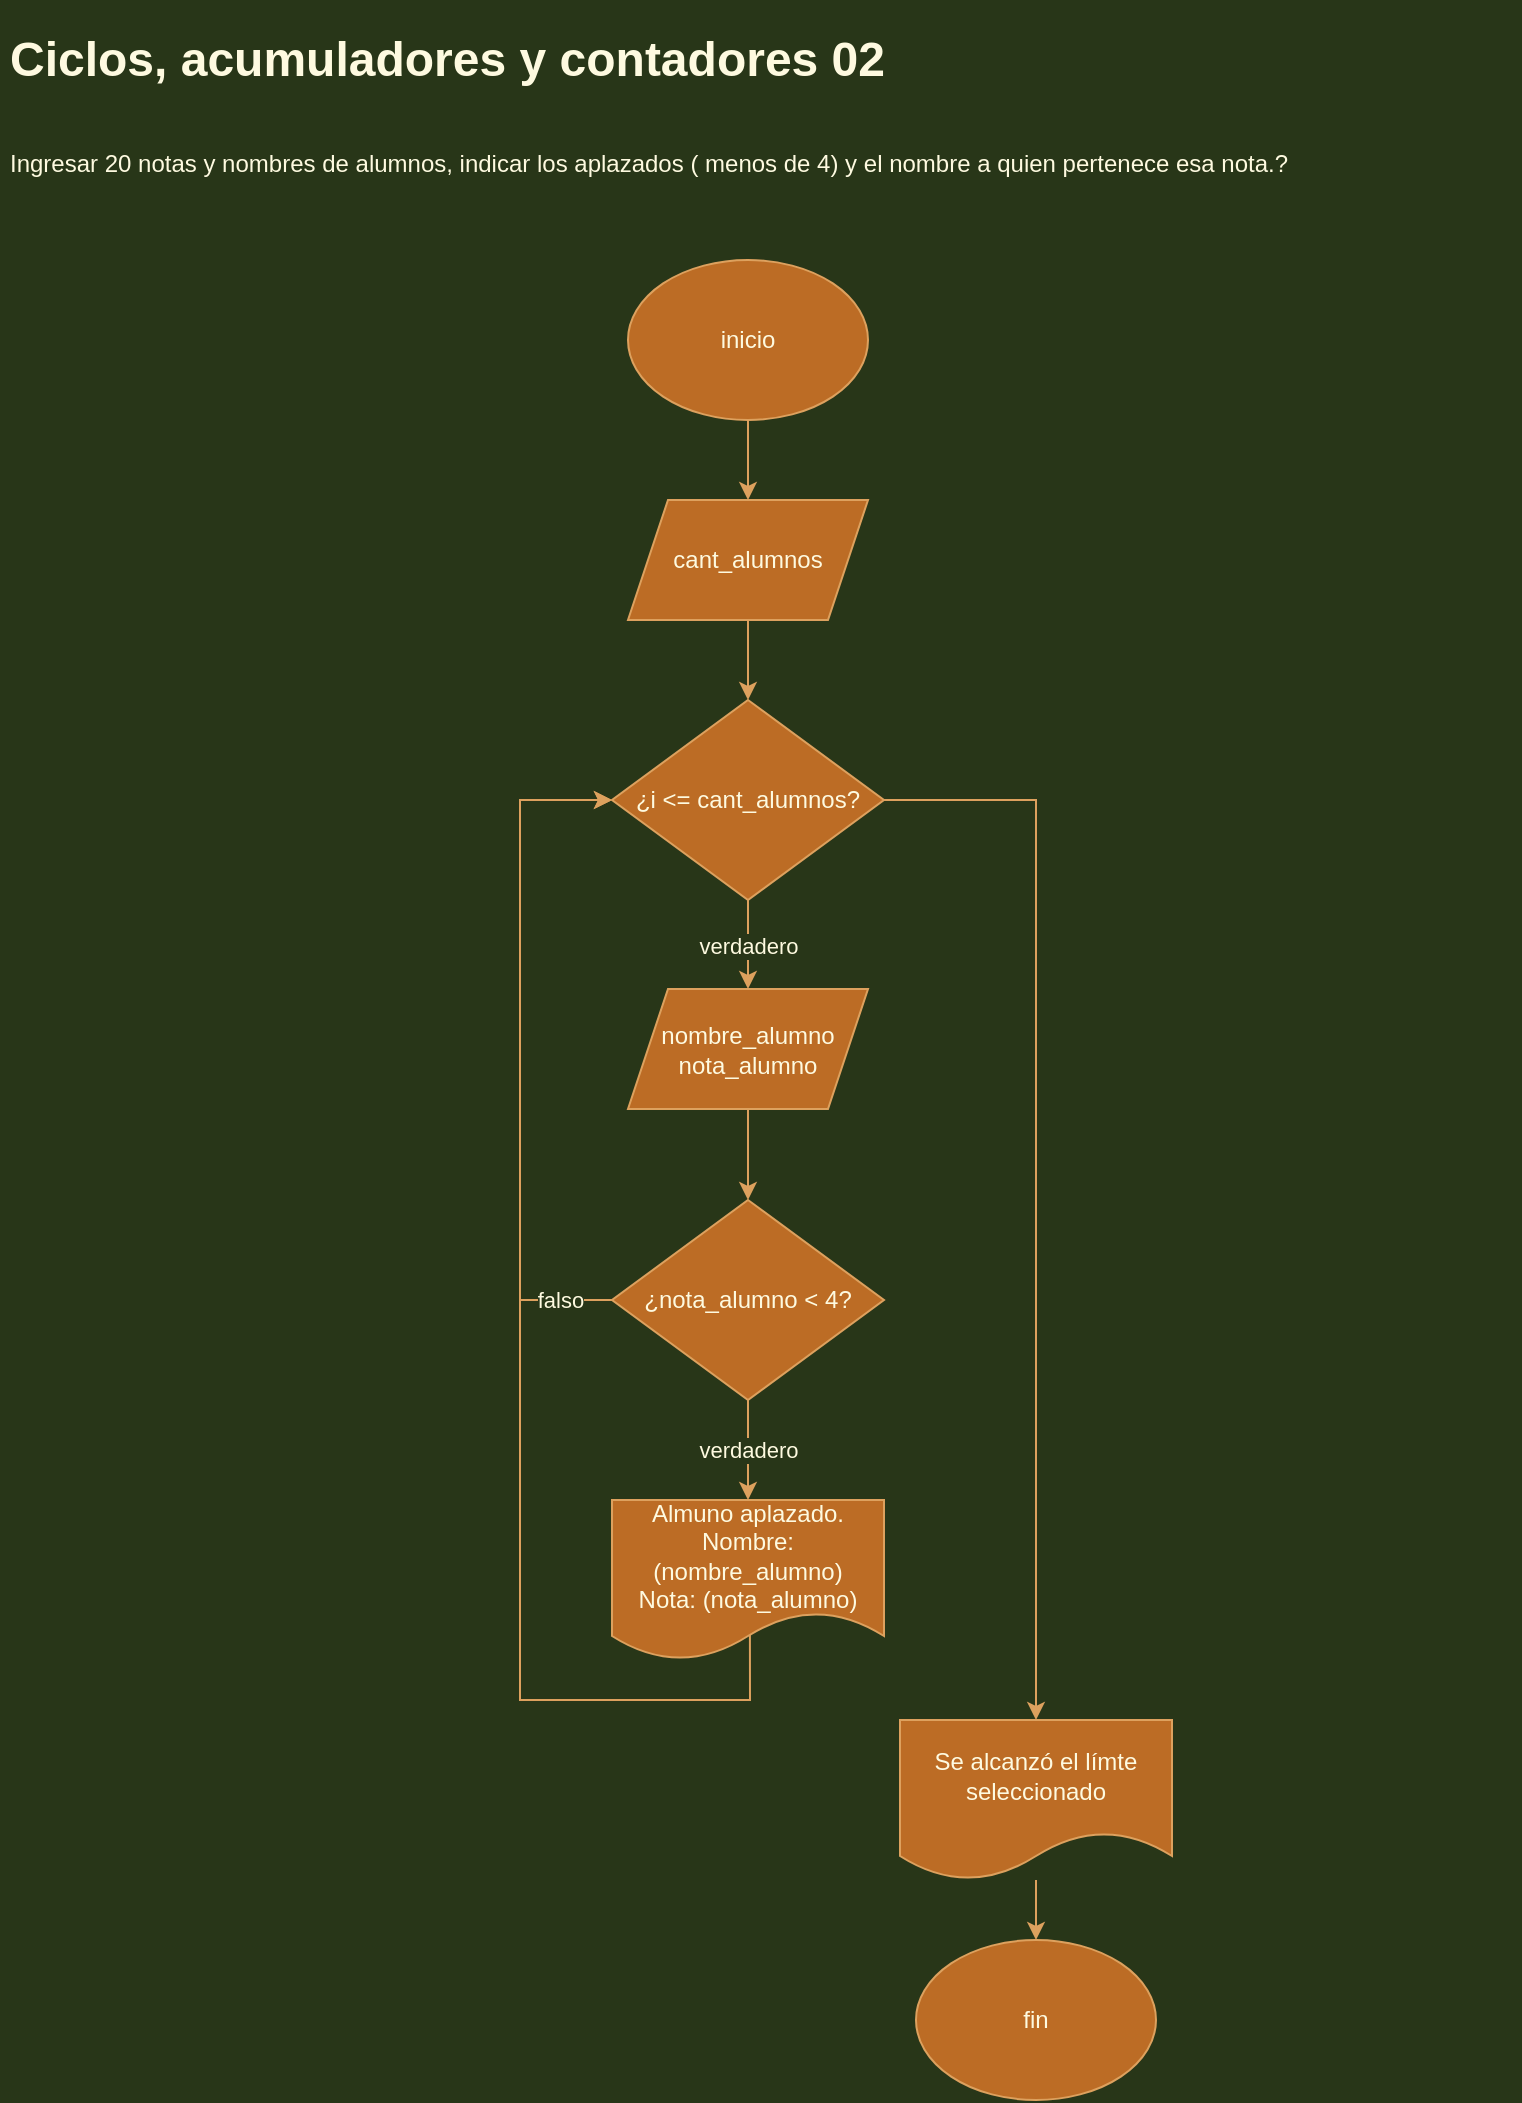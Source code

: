 <mxfile version="13.7.5" type="device"><diagram id="tJViJ-0ChAzudBjzzuam" name="Page-1"><mxGraphModel dx="1661" dy="751" grid="1" gridSize="10" guides="1" tooltips="1" connect="1" arrows="1" fold="1" page="1" pageScale="1" pageWidth="827" pageHeight="1169" background="#283618" math="0" shadow="0"><root><mxCell id="0"/><mxCell id="1" parent="0"/><mxCell id="baBQToiHTwSXj60JmuQ_-1" value="&lt;h1&gt;Ciclos, acumuladores y contadores 02&lt;/h1&gt;&lt;div&gt;&lt;br&gt;&lt;/div&gt;&lt;div&gt;Ingresar 20 notas y nombres de alumnos, indicar los aplazados ( menos de 4) y el nombre a quien pertenece esa nota.?&lt;/div&gt;" style="text;html=1;strokeColor=none;fillColor=none;spacing=5;spacingTop=-20;whiteSpace=wrap;overflow=hidden;rounded=0;fontColor=#FEFAE0;" vertex="1" parent="1"><mxGeometry x="40" y="40" width="760" height="120" as="geometry"/></mxCell><mxCell id="baBQToiHTwSXj60JmuQ_-4" value="" style="edgeStyle=orthogonalEdgeStyle;rounded=0;orthogonalLoop=1;jettySize=auto;html=1;labelBackgroundColor=#283618;strokeColor=#DDA15E;fontColor=#FEFAE0;" edge="1" parent="1" source="baBQToiHTwSXj60JmuQ_-2" target="baBQToiHTwSXj60JmuQ_-3"><mxGeometry relative="1" as="geometry"/></mxCell><mxCell id="baBQToiHTwSXj60JmuQ_-2" value="inicio" style="ellipse;whiteSpace=wrap;html=1;fillColor=#BC6C25;strokeColor=#DDA15E;fontColor=#FEFAE0;" vertex="1" parent="1"><mxGeometry x="354" y="160" width="120" height="80" as="geometry"/></mxCell><mxCell id="baBQToiHTwSXj60JmuQ_-6" value="" style="edgeStyle=orthogonalEdgeStyle;rounded=0;orthogonalLoop=1;jettySize=auto;html=1;labelBackgroundColor=#283618;strokeColor=#DDA15E;fontColor=#FEFAE0;" edge="1" parent="1" source="baBQToiHTwSXj60JmuQ_-3" target="baBQToiHTwSXj60JmuQ_-5"><mxGeometry relative="1" as="geometry"/></mxCell><mxCell id="baBQToiHTwSXj60JmuQ_-3" value="cant_alumnos&lt;br&gt;" style="shape=parallelogram;perimeter=parallelogramPerimeter;whiteSpace=wrap;html=1;fixedSize=1;fillColor=#BC6C25;strokeColor=#DDA15E;fontColor=#FEFAE0;" vertex="1" parent="1"><mxGeometry x="354" y="280" width="120" height="60" as="geometry"/></mxCell><mxCell id="baBQToiHTwSXj60JmuQ_-10" value="verdadero" style="edgeStyle=orthogonalEdgeStyle;rounded=0;orthogonalLoop=1;jettySize=auto;html=1;labelBackgroundColor=#283618;strokeColor=#DDA15E;fontColor=#FEFAE0;" edge="1" parent="1" source="baBQToiHTwSXj60JmuQ_-5" target="baBQToiHTwSXj60JmuQ_-9"><mxGeometry relative="1" as="geometry"/></mxCell><mxCell id="baBQToiHTwSXj60JmuQ_-21" style="edgeStyle=orthogonalEdgeStyle;rounded=0;orthogonalLoop=1;jettySize=auto;html=1;entryX=0.5;entryY=0;entryDx=0;entryDy=0;labelBackgroundColor=#283618;strokeColor=#DDA15E;fontColor=#FEFAE0;" edge="1" parent="1" source="baBQToiHTwSXj60JmuQ_-5" target="baBQToiHTwSXj60JmuQ_-24"><mxGeometry relative="1" as="geometry"><mxPoint x="560" y="890" as="targetPoint"/></mxGeometry></mxCell><mxCell id="baBQToiHTwSXj60JmuQ_-5" value="¿i &amp;lt;= cant_alumnos?" style="rhombus;whiteSpace=wrap;html=1;fillColor=#BC6C25;strokeColor=#DDA15E;fontColor=#FEFAE0;" vertex="1" parent="1"><mxGeometry x="346" y="380" width="136" height="100" as="geometry"/></mxCell><mxCell id="baBQToiHTwSXj60JmuQ_-16" value="" style="edgeStyle=orthogonalEdgeStyle;rounded=0;orthogonalLoop=1;jettySize=auto;html=1;labelBackgroundColor=#283618;strokeColor=#DDA15E;fontColor=#FEFAE0;" edge="1" parent="1" source="baBQToiHTwSXj60JmuQ_-9" target="baBQToiHTwSXj60JmuQ_-14"><mxGeometry relative="1" as="geometry"/></mxCell><mxCell id="baBQToiHTwSXj60JmuQ_-9" value="nombre_alumno&lt;br&gt;nota_alumno" style="shape=parallelogram;perimeter=parallelogramPerimeter;whiteSpace=wrap;html=1;fixedSize=1;fillColor=#BC6C25;strokeColor=#DDA15E;fontColor=#FEFAE0;" vertex="1" parent="1"><mxGeometry x="354" y="524.5" width="120" height="60" as="geometry"/></mxCell><mxCell id="baBQToiHTwSXj60JmuQ_-18" value="verdadero" style="edgeStyle=orthogonalEdgeStyle;rounded=0;orthogonalLoop=1;jettySize=auto;html=1;labelBackgroundColor=#283618;strokeColor=#DDA15E;fontColor=#FEFAE0;" edge="1" parent="1" source="baBQToiHTwSXj60JmuQ_-14" target="baBQToiHTwSXj60JmuQ_-17"><mxGeometry relative="1" as="geometry"/></mxCell><mxCell id="baBQToiHTwSXj60JmuQ_-20" value="falso" style="edgeStyle=orthogonalEdgeStyle;rounded=0;orthogonalLoop=1;jettySize=auto;html=1;entryX=0;entryY=0.5;entryDx=0;entryDy=0;exitX=0;exitY=0.5;exitDx=0;exitDy=0;labelBackgroundColor=#283618;strokeColor=#DDA15E;fontColor=#FEFAE0;" edge="1" parent="1" source="baBQToiHTwSXj60JmuQ_-14" target="baBQToiHTwSXj60JmuQ_-5"><mxGeometry x="-0.848" relative="1" as="geometry"><Array as="points"><mxPoint x="300" y="680"/><mxPoint x="300" y="430"/></Array><mxPoint as="offset"/></mxGeometry></mxCell><mxCell id="baBQToiHTwSXj60JmuQ_-14" value="¿nota_alumno &amp;lt; 4?" style="rhombus;whiteSpace=wrap;html=1;fillColor=#BC6C25;strokeColor=#DDA15E;fontColor=#FEFAE0;" vertex="1" parent="1"><mxGeometry x="346" y="630" width="136" height="100" as="geometry"/></mxCell><mxCell id="baBQToiHTwSXj60JmuQ_-19" style="edgeStyle=orthogonalEdgeStyle;rounded=0;orthogonalLoop=1;jettySize=auto;html=1;entryX=0;entryY=0.5;entryDx=0;entryDy=0;exitX=0.507;exitY=0.821;exitDx=0;exitDy=0;exitPerimeter=0;labelBackgroundColor=#283618;strokeColor=#DDA15E;fontColor=#FEFAE0;" edge="1" parent="1" source="baBQToiHTwSXj60JmuQ_-17" target="baBQToiHTwSXj60JmuQ_-5"><mxGeometry relative="1" as="geometry"><Array as="points"><mxPoint x="415" y="880"/><mxPoint x="300" y="880"/><mxPoint x="300" y="430"/></Array></mxGeometry></mxCell><mxCell id="baBQToiHTwSXj60JmuQ_-17" value="Almuno aplazado.&lt;br&gt;Nombre: (nombre_alumno)&lt;br&gt;Nota: (nota_alumno)" style="shape=document;whiteSpace=wrap;html=1;boundedLbl=1;fillColor=#BC6C25;strokeColor=#DDA15E;fontColor=#FEFAE0;" vertex="1" parent="1"><mxGeometry x="346" y="780" width="136" height="80" as="geometry"/></mxCell><mxCell id="baBQToiHTwSXj60JmuQ_-26" value="" style="edgeStyle=orthogonalEdgeStyle;rounded=0;orthogonalLoop=1;jettySize=auto;html=1;labelBackgroundColor=#283618;strokeColor=#DDA15E;fontColor=#FEFAE0;" edge="1" parent="1" source="baBQToiHTwSXj60JmuQ_-24" target="baBQToiHTwSXj60JmuQ_-25"><mxGeometry relative="1" as="geometry"/></mxCell><mxCell id="baBQToiHTwSXj60JmuQ_-24" value="Se alcanzó el límte seleccionado" style="shape=document;whiteSpace=wrap;html=1;boundedLbl=1;fillColor=#BC6C25;strokeColor=#DDA15E;fontColor=#FEFAE0;" vertex="1" parent="1"><mxGeometry x="490" y="890" width="136" height="80" as="geometry"/></mxCell><mxCell id="baBQToiHTwSXj60JmuQ_-25" value="fin" style="ellipse;whiteSpace=wrap;html=1;fillColor=#BC6C25;strokeColor=#DDA15E;fontColor=#FEFAE0;" vertex="1" parent="1"><mxGeometry x="498" y="1000" width="120" height="80" as="geometry"/></mxCell></root></mxGraphModel></diagram></mxfile>